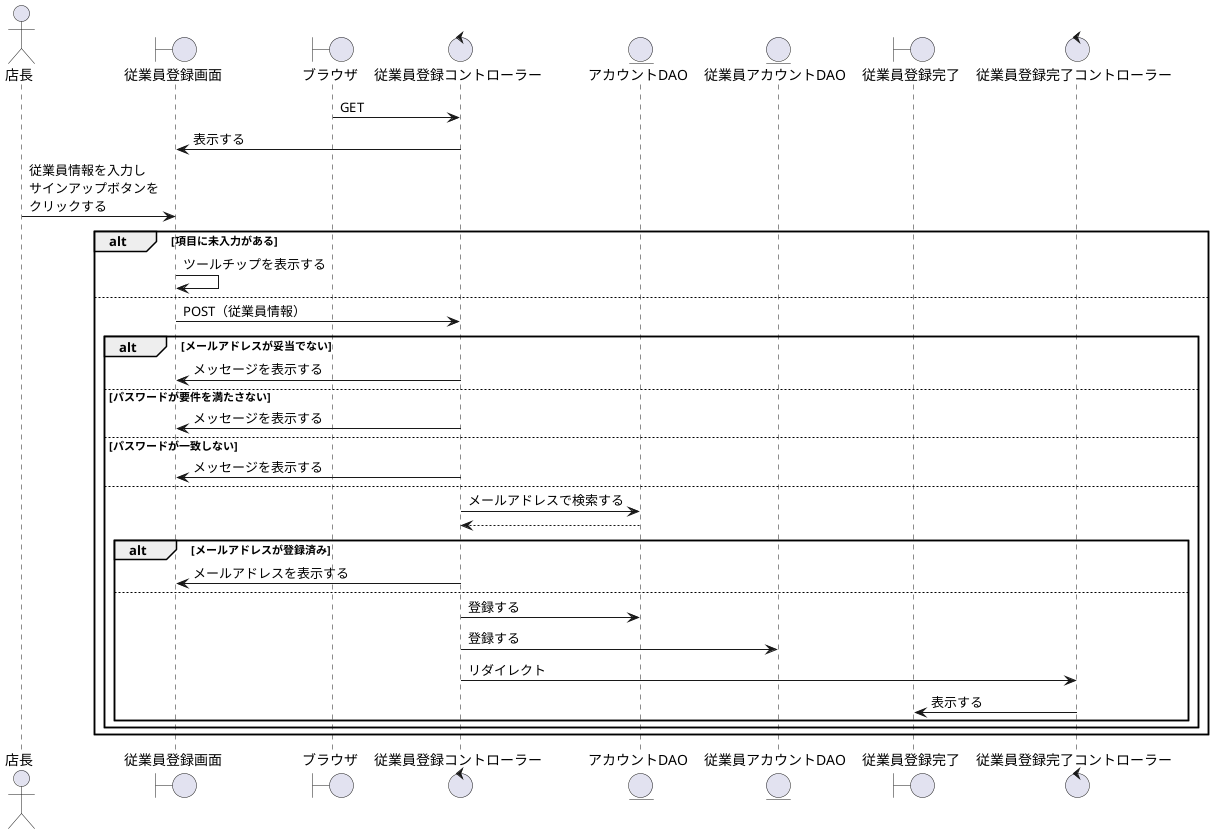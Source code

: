 ' サインアップする
@startuml jsingup
' ①縦軸の並び順を決める
actor "店長" as act
boundary "従業員登録画面" as jtb
' コントローラーに初回アクセスするもの
boundary "ブラウザ" as brz
' コントローラーまたはビューの名称を決める
control "従業員登録コントローラー" as jtc
' DAOまたはモデルとなる
entity "アカウントDAO" as account
entity "従業員アカウントDAO" as jaccount

boundary "従業員登録完了" as jkb
control "従業員登録完了コントローラー" as jkc

' ②手順を時系列順に記述する
brz -> jtc: GET

jtb <- jtc:表示する

act -> jtb:従業員情報を入力し\nサインアップボタンを\nクリックする

alt 項目に未入力がある
    ' HTMLで行うことなので自己向き矢印にしている
    jtb -> jtb:ツールチップを表示する
else
    ' サーバーに送信する
    ' どんなデータを送信するのかを記述
    jtb -> jtc: POST（従業員情報）
    
    alt メールアドレスが妥当でない
        jtb <- jtc: メッセージを表示する
    else パスワードが要件を満たさない
        jtb <- jtc: メッセージを表示する
    else パスワードが一致しない
        jtb <- jtc: メッセージを表示する
    else 
        jtc -> account: メールアドレスで検索する
        jtc <-- account
        alt メールアドレスが登録済み
            jtb <- jtc: メールアドレスを表示する
        else
            jtc -> account: 登録する
            jtc -> jaccount: 登録する

            jtc -> jkc: リダイレクト
            jkb <- jkc:表示する
        end
    end
end
@enduml